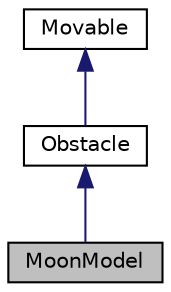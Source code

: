 digraph "MoonModel"
{
  edge [fontname="Helvetica",fontsize="10",labelfontname="Helvetica",labelfontsize="10"];
  node [fontname="Helvetica",fontsize="10",shape=record];
  Node1 [label="MoonModel",height=0.2,width=0.4,color="black", fillcolor="grey75", style="filled", fontcolor="black"];
  Node2 -> Node1 [dir="back",color="midnightblue",fontsize="10",style="solid",fontname="Helvetica"];
  Node2 [label="Obstacle",height=0.2,width=0.4,color="black", fillcolor="white", style="filled",URL="$class_obstacle.html"];
  Node3 -> Node2 [dir="back",color="midnightblue",fontsize="10",style="solid",fontname="Helvetica"];
  Node3 [label="Movable",height=0.2,width=0.4,color="black", fillcolor="white", style="filled",URL="$class_movable.html",tooltip="classe modèle \"primaire\" "];
}

